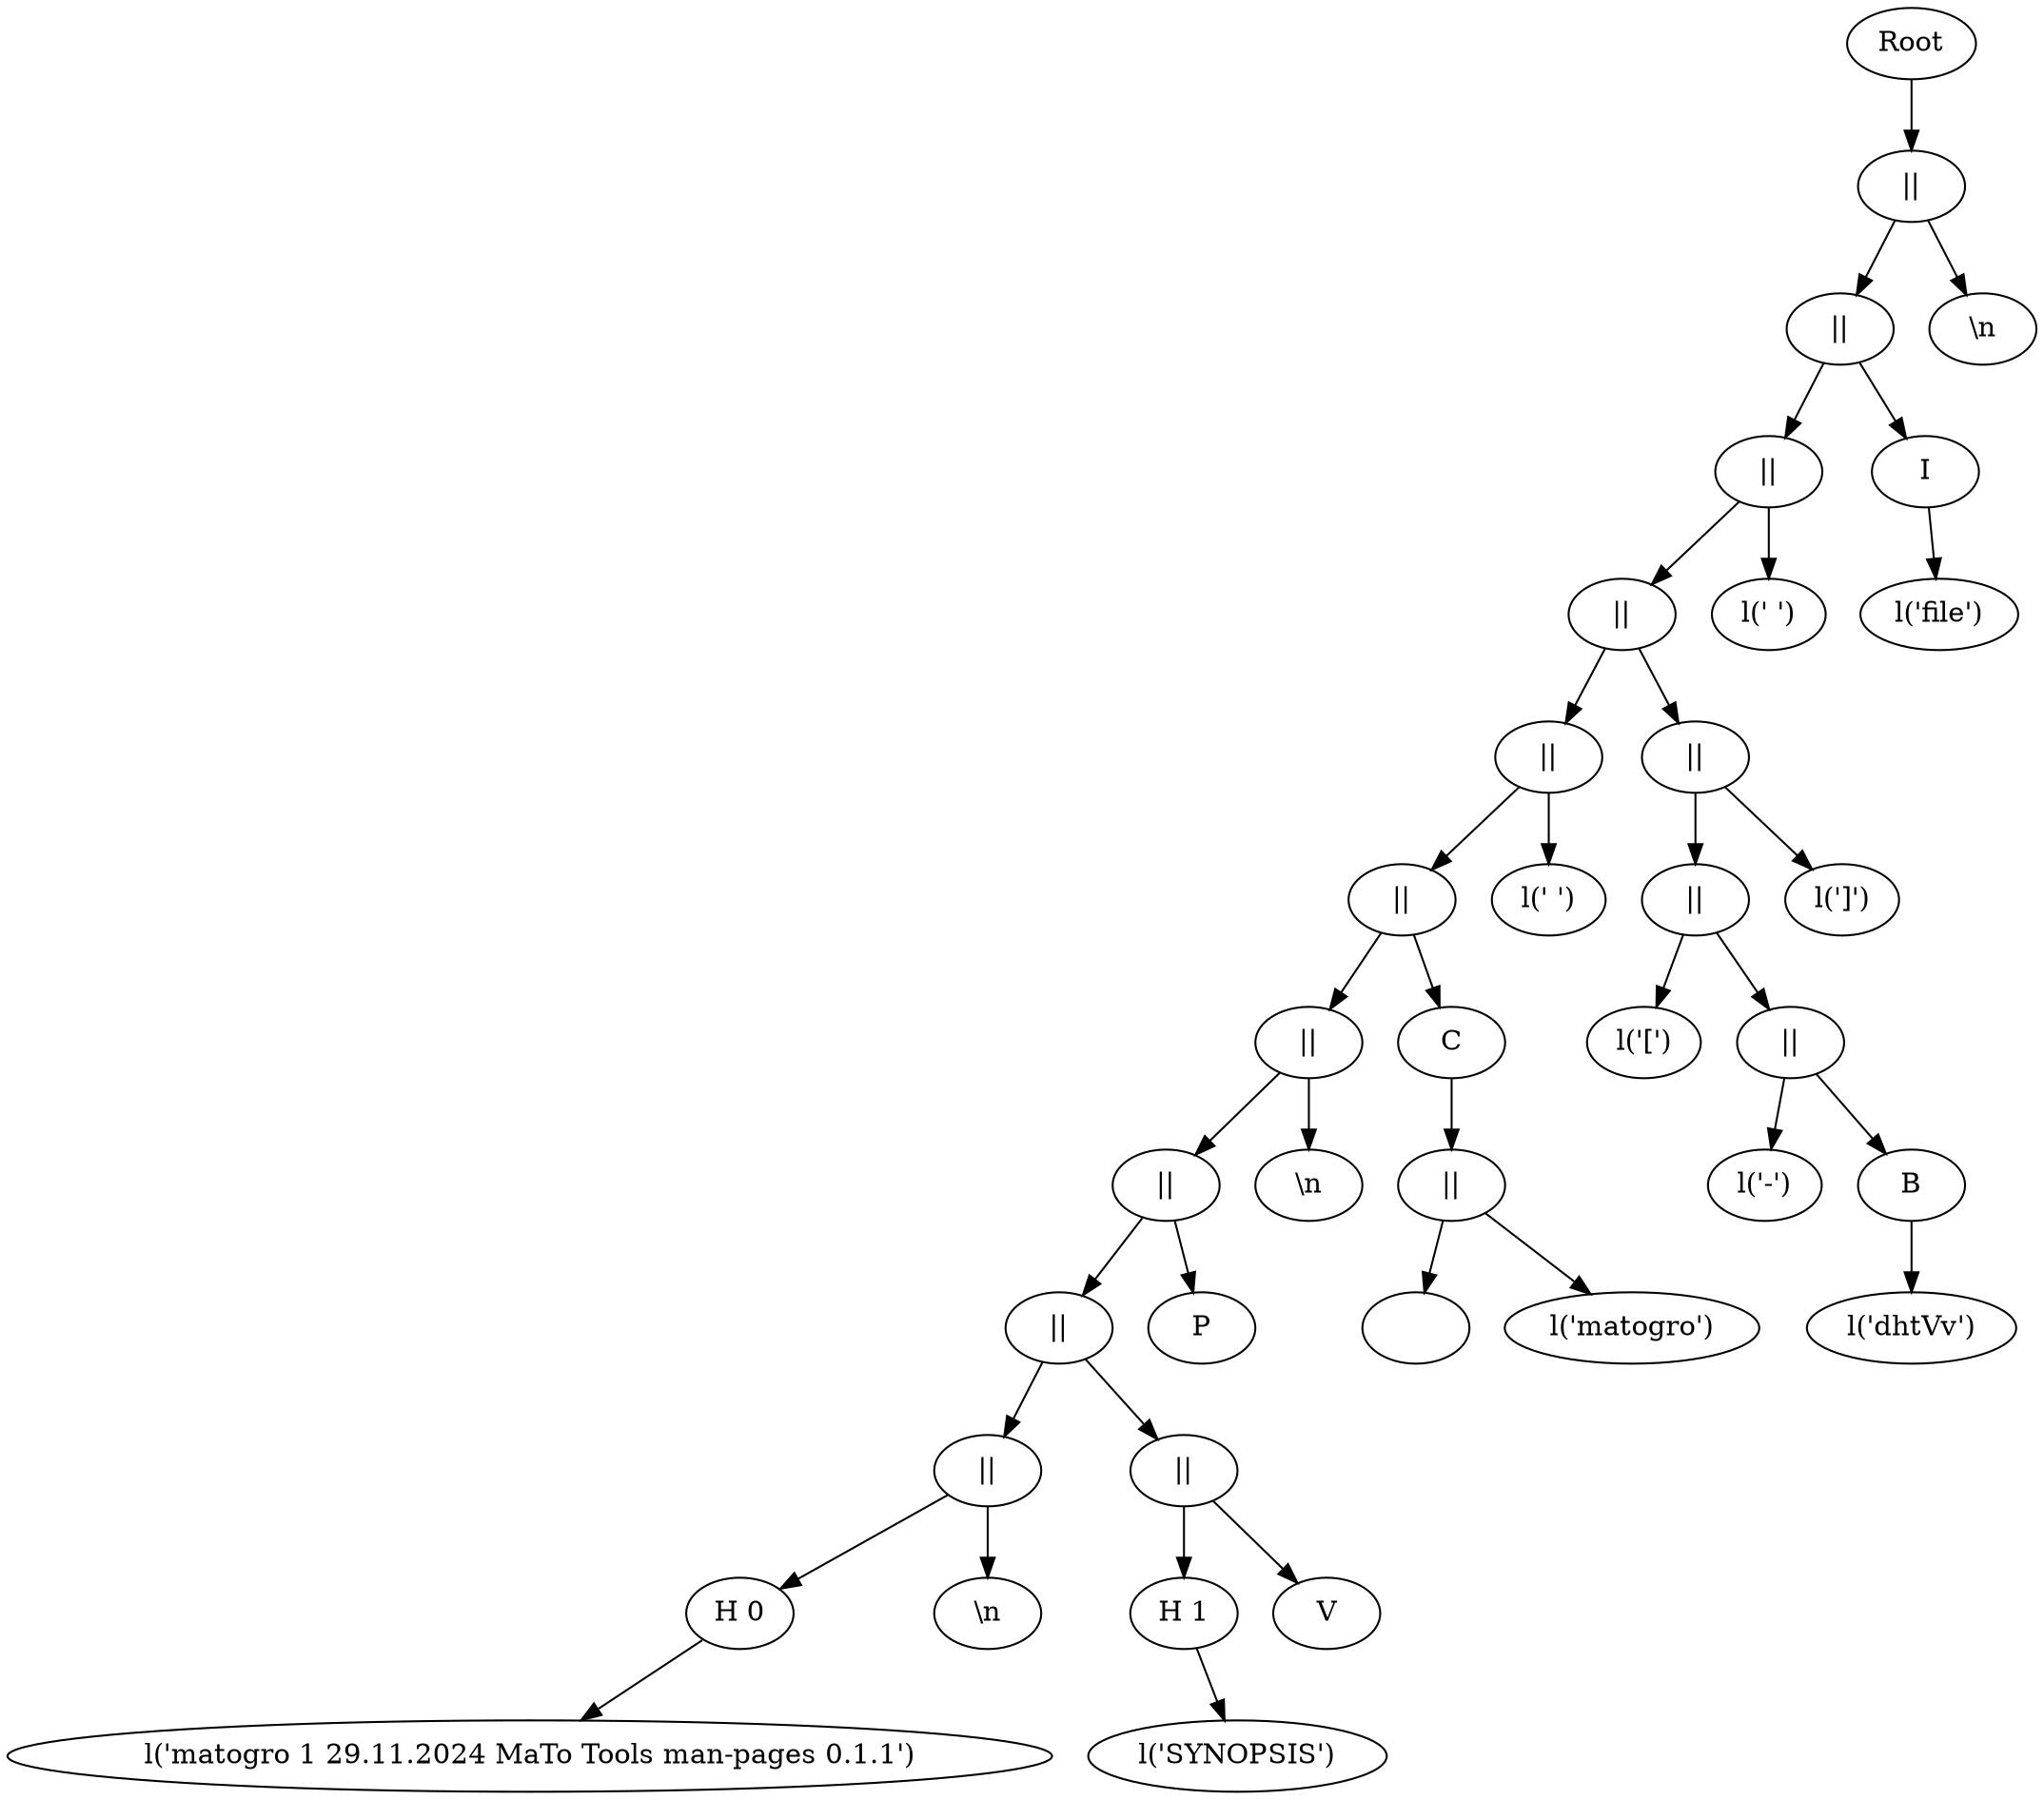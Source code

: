 digraph graphname {
x16d2e2260[label="Root"];
x16d2e2260 ->x600002854ac0;
x600002854ac0[label="||"];
x600002854ac0 -> {x600002854a40,x600002854b40};
x600002854a40[label="||"];
x600002854a40 -> {x600002854800,x600002854a80};
x600002854800[label="||"];
x600002854800 -> {x600002854a00,x6000028549c0};
x600002854a00[label="||"];
x600002854a00 -> {x600002854840,x600002854980};
x600002854840[label="||"];
x600002854840 -> {x6000028545c0,x600002854680};
x6000028545c0[label="||"];
x6000028545c0 -> {x600002854540,x600002854600};
x600002854540[label="||"];
x600002854540 -> {x600002854400,x600002854580};
x600002854400[label="||"];
x600002854400 -> {x600002854500,x6000028544c0};
x600002854500[label="||"];
x600002854500 -> {x600002854d80,x600002854cc0};
x600002854d80[label="||"];
x600002854d80 -> {x600002854c80,x600002854c40};
x600002854c80 [label="H 0"];
x600002854c80 -> x600002854380;
x600002854380 [label="l('matogro 1 29.11.2024 MaTo Tools man-pages 0.1.1')"];
x600002854c40 [label="\\n"]
x600002854cc0[label="||"];
x600002854cc0 -> {x600002854d40,x600002854d00};
x600002854d40 [label="H 1"];
x600002854d40 -> x600002854480;
x600002854480 [label="l('SYNOPSIS')"];
x600002854d00 [label="V"]
x6000028544c0 [label="P"];
x600002854580 [label="\\n"]
x600002854600 [label="C"]; x600002854600 -> x600002854740;
x600002854740[label="||"];
x600002854740 -> {x6000028546c0,x600002854700};
x6000028546c0 [label=""]
x600002854700 [label="l('matogro')"];
x600002854680 [label="l(' ')"];
x600002854980[label="||"];
x600002854980 -> {x600002854900,x6000028548c0};
x600002854900[label="||"];
x600002854900 -> {x600002854dc0,x600002854880};
x600002854dc0 [label="l('[')"];
x600002854880[label="||"];
x600002854880 -> {x600002854640,x6000028547c0};
x600002854640 [label="l('-')"];
x6000028547c0 [label="B"];
x6000028547c0 -> x600002854440;
x600002854440 [label="l('dhtVv')"];
x6000028548c0 [label="l(']')"];
x6000028549c0 [label="l(' ')"];
x600002854a80 [label="I"];
x600002854a80 -> x600002854b00;
x600002854b00 [label="l('file')"];
x600002854b40 [label="\\n"]
}